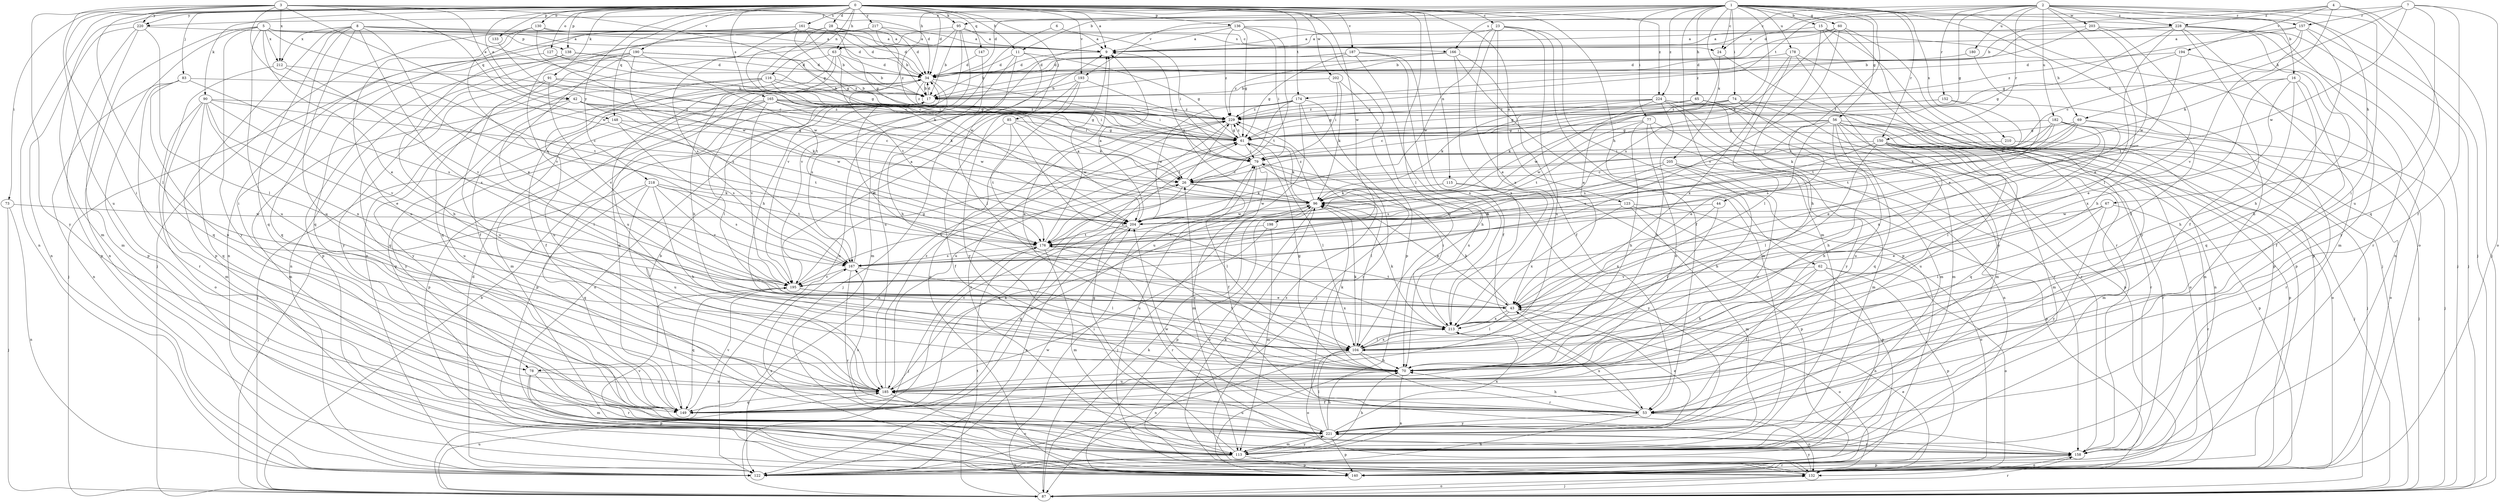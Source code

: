 strict digraph  {
0;
1;
2;
3;
4;
5;
6;
7;
8;
9;
11;
15;
16;
17;
23;
24;
26;
28;
34;
42;
43;
44;
53;
56;
60;
61;
62;
63;
65;
67;
69;
70;
73;
74;
77;
78;
79;
83;
85;
87;
90;
91;
95;
96;
104;
113;
115;
116;
122;
123;
127;
130;
132;
133;
136;
138;
140;
147;
148;
149;
150;
152;
157;
158;
161;
165;
166;
167;
174;
176;
178;
180;
182;
185;
187;
190;
193;
194;
195;
198;
202;
203;
204;
205;
210;
212;
213;
217;
218;
220;
221;
224;
228;
229;
0 -> 9  [label=a];
0 -> 11  [label=b];
0 -> 23  [label=c];
0 -> 28  [label=d];
0 -> 34  [label=d];
0 -> 42  [label=e];
0 -> 62  [label=h];
0 -> 63  [label=h];
0 -> 73  [label=i];
0 -> 83  [label=j];
0 -> 85  [label=j];
0 -> 90  [label=k];
0 -> 91  [label=k];
0 -> 95  [label=k];
0 -> 104  [label=l];
0 -> 113  [label=m];
0 -> 115  [label=n];
0 -> 116  [label=n];
0 -> 122  [label=n];
0 -> 123  [label=o];
0 -> 127  [label=o];
0 -> 130  [label=o];
0 -> 133  [label=p];
0 -> 136  [label=p];
0 -> 138  [label=p];
0 -> 147  [label=q];
0 -> 148  [label=q];
0 -> 161  [label=s];
0 -> 165  [label=s];
0 -> 174  [label=t];
0 -> 187  [label=v];
0 -> 190  [label=v];
0 -> 193  [label=v];
0 -> 198  [label=w];
0 -> 202  [label=w];
0 -> 217  [label=y];
0 -> 218  [label=y];
0 -> 220  [label=y];
0 -> 224  [label=z];
1 -> 11  [label=b];
1 -> 15  [label=b];
1 -> 24  [label=c];
1 -> 34  [label=d];
1 -> 44  [label=f];
1 -> 53  [label=f];
1 -> 56  [label=g];
1 -> 60  [label=g];
1 -> 63  [label=h];
1 -> 65  [label=h];
1 -> 74  [label=i];
1 -> 77  [label=i];
1 -> 87  [label=j];
1 -> 95  [label=k];
1 -> 96  [label=k];
1 -> 113  [label=m];
1 -> 132  [label=o];
1 -> 150  [label=r];
1 -> 178  [label=u];
1 -> 193  [label=v];
1 -> 205  [label=x];
1 -> 210  [label=x];
1 -> 220  [label=y];
1 -> 224  [label=z];
2 -> 16  [label=b];
2 -> 24  [label=c];
2 -> 34  [label=d];
2 -> 61  [label=g];
2 -> 67  [label=h];
2 -> 78  [label=i];
2 -> 104  [label=l];
2 -> 150  [label=r];
2 -> 152  [label=r];
2 -> 157  [label=r];
2 -> 174  [label=t];
2 -> 180  [label=u];
2 -> 182  [label=u];
2 -> 203  [label=w];
2 -> 228  [label=z];
3 -> 34  [label=d];
3 -> 42  [label=e];
3 -> 61  [label=g];
3 -> 78  [label=i];
3 -> 104  [label=l];
3 -> 148  [label=q];
3 -> 176  [label=t];
3 -> 185  [label=u];
3 -> 204  [label=w];
3 -> 212  [label=x];
3 -> 220  [label=y];
3 -> 221  [label=y];
3 -> 228  [label=z];
4 -> 17  [label=b];
4 -> 87  [label=j];
4 -> 96  [label=k];
4 -> 149  [label=q];
4 -> 194  [label=v];
4 -> 228  [label=z];
5 -> 24  [label=c];
5 -> 26  [label=c];
5 -> 43  [label=e];
5 -> 122  [label=n];
5 -> 138  [label=p];
5 -> 140  [label=p];
5 -> 166  [label=s];
5 -> 185  [label=u];
5 -> 212  [label=x];
5 -> 221  [label=y];
6 -> 9  [label=a];
6 -> 195  [label=v];
7 -> 53  [label=f];
7 -> 69  [label=h];
7 -> 132  [label=o];
7 -> 157  [label=r];
7 -> 166  [label=s];
7 -> 185  [label=u];
7 -> 204  [label=w];
8 -> 9  [label=a];
8 -> 26  [label=c];
8 -> 34  [label=d];
8 -> 43  [label=e];
8 -> 78  [label=i];
8 -> 140  [label=p];
8 -> 149  [label=q];
8 -> 185  [label=u];
8 -> 212  [label=x];
8 -> 213  [label=x];
9 -> 34  [label=d];
11 -> 34  [label=d];
11 -> 61  [label=g];
11 -> 104  [label=l];
11 -> 113  [label=m];
11 -> 185  [label=u];
15 -> 9  [label=a];
15 -> 69  [label=h];
15 -> 70  [label=h];
15 -> 140  [label=p];
15 -> 158  [label=r];
16 -> 17  [label=b];
16 -> 43  [label=e];
16 -> 53  [label=f];
16 -> 70  [label=h];
16 -> 149  [label=q];
16 -> 213  [label=x];
17 -> 34  [label=d];
17 -> 132  [label=o];
17 -> 140  [label=p];
17 -> 229  [label=z];
23 -> 9  [label=a];
23 -> 43  [label=e];
23 -> 53  [label=f];
23 -> 140  [label=p];
23 -> 185  [label=u];
23 -> 204  [label=w];
23 -> 213  [label=x];
24 -> 43  [label=e];
24 -> 140  [label=p];
26 -> 96  [label=k];
26 -> 104  [label=l];
26 -> 149  [label=q];
26 -> 195  [label=v];
26 -> 229  [label=z];
28 -> 9  [label=a];
28 -> 17  [label=b];
28 -> 26  [label=c];
28 -> 61  [label=g];
28 -> 96  [label=k];
28 -> 195  [label=v];
34 -> 17  [label=b];
34 -> 79  [label=i];
34 -> 104  [label=l];
34 -> 113  [label=m];
34 -> 149  [label=q];
34 -> 167  [label=s];
34 -> 229  [label=z];
42 -> 26  [label=c];
42 -> 96  [label=k];
42 -> 104  [label=l];
42 -> 113  [label=m];
42 -> 204  [label=w];
42 -> 229  [label=z];
43 -> 34  [label=d];
43 -> 96  [label=k];
43 -> 104  [label=l];
43 -> 132  [label=o];
43 -> 176  [label=t];
43 -> 213  [label=x];
44 -> 104  [label=l];
44 -> 204  [label=w];
44 -> 213  [label=x];
53 -> 26  [label=c];
53 -> 70  [label=h];
53 -> 122  [label=n];
53 -> 132  [label=o];
53 -> 213  [label=x];
53 -> 221  [label=y];
56 -> 43  [label=e];
56 -> 61  [label=g];
56 -> 70  [label=h];
56 -> 87  [label=j];
56 -> 113  [label=m];
56 -> 132  [label=o];
56 -> 140  [label=p];
56 -> 149  [label=q];
56 -> 158  [label=r];
56 -> 167  [label=s];
56 -> 176  [label=t];
56 -> 185  [label=u];
60 -> 9  [label=a];
60 -> 17  [label=b];
60 -> 87  [label=j];
60 -> 167  [label=s];
60 -> 195  [label=v];
60 -> 221  [label=y];
61 -> 79  [label=i];
61 -> 96  [label=k];
61 -> 104  [label=l];
61 -> 122  [label=n];
61 -> 229  [label=z];
62 -> 53  [label=f];
62 -> 70  [label=h];
62 -> 122  [label=n];
62 -> 132  [label=o];
62 -> 140  [label=p];
62 -> 195  [label=v];
63 -> 17  [label=b];
63 -> 34  [label=d];
63 -> 70  [label=h];
63 -> 140  [label=p];
63 -> 176  [label=t];
63 -> 185  [label=u];
65 -> 26  [label=c];
65 -> 113  [label=m];
65 -> 140  [label=p];
65 -> 229  [label=z];
67 -> 43  [label=e];
67 -> 104  [label=l];
67 -> 158  [label=r];
67 -> 204  [label=w];
67 -> 221  [label=y];
69 -> 26  [label=c];
69 -> 43  [label=e];
69 -> 61  [label=g];
69 -> 96  [label=k];
69 -> 158  [label=r];
69 -> 167  [label=s];
70 -> 9  [label=a];
70 -> 61  [label=g];
70 -> 96  [label=k];
70 -> 122  [label=n];
70 -> 176  [label=t];
70 -> 185  [label=u];
73 -> 87  [label=j];
73 -> 122  [label=n];
73 -> 204  [label=w];
74 -> 79  [label=i];
74 -> 96  [label=k];
74 -> 113  [label=m];
74 -> 122  [label=n];
74 -> 158  [label=r];
74 -> 229  [label=z];
77 -> 61  [label=g];
77 -> 70  [label=h];
77 -> 113  [label=m];
77 -> 122  [label=n];
77 -> 185  [label=u];
77 -> 204  [label=w];
78 -> 113  [label=m];
78 -> 140  [label=p];
78 -> 158  [label=r];
78 -> 185  [label=u];
79 -> 26  [label=c];
79 -> 53  [label=f];
79 -> 104  [label=l];
79 -> 113  [label=m];
79 -> 213  [label=x];
83 -> 17  [label=b];
83 -> 122  [label=n];
83 -> 158  [label=r];
83 -> 167  [label=s];
83 -> 185  [label=u];
85 -> 53  [label=f];
85 -> 61  [label=g];
85 -> 176  [label=t];
85 -> 204  [label=w];
85 -> 213  [label=x];
87 -> 17  [label=b];
87 -> 79  [label=i];
87 -> 96  [label=k];
87 -> 132  [label=o];
87 -> 158  [label=r];
87 -> 176  [label=t];
87 -> 185  [label=u];
90 -> 26  [label=c];
90 -> 43  [label=e];
90 -> 113  [label=m];
90 -> 132  [label=o];
90 -> 149  [label=q];
90 -> 195  [label=v];
90 -> 213  [label=x];
90 -> 229  [label=z];
91 -> 17  [label=b];
91 -> 96  [label=k];
91 -> 149  [label=q];
91 -> 185  [label=u];
91 -> 195  [label=v];
95 -> 9  [label=a];
95 -> 17  [label=b];
95 -> 70  [label=h];
95 -> 79  [label=i];
95 -> 122  [label=n];
95 -> 195  [label=v];
95 -> 204  [label=w];
96 -> 9  [label=a];
96 -> 43  [label=e];
96 -> 87  [label=j];
96 -> 132  [label=o];
96 -> 140  [label=p];
96 -> 204  [label=w];
96 -> 229  [label=z];
104 -> 70  [label=h];
104 -> 96  [label=k];
104 -> 122  [label=n];
104 -> 132  [label=o];
104 -> 158  [label=r];
104 -> 213  [label=x];
113 -> 61  [label=g];
113 -> 70  [label=h];
113 -> 122  [label=n];
113 -> 140  [label=p];
113 -> 195  [label=v];
113 -> 221  [label=y];
113 -> 229  [label=z];
115 -> 96  [label=k];
115 -> 140  [label=p];
115 -> 204  [label=w];
115 -> 221  [label=y];
116 -> 17  [label=b];
116 -> 53  [label=f];
116 -> 61  [label=g];
116 -> 79  [label=i];
116 -> 185  [label=u];
116 -> 221  [label=y];
122 -> 34  [label=d];
122 -> 204  [label=w];
123 -> 113  [label=m];
123 -> 132  [label=o];
123 -> 140  [label=p];
123 -> 204  [label=w];
123 -> 213  [label=x];
127 -> 34  [label=d];
127 -> 79  [label=i];
127 -> 87  [label=j];
130 -> 9  [label=a];
130 -> 34  [label=d];
130 -> 167  [label=s];
130 -> 185  [label=u];
130 -> 204  [label=w];
132 -> 43  [label=e];
132 -> 79  [label=i];
132 -> 87  [label=j];
132 -> 96  [label=k];
132 -> 221  [label=y];
132 -> 229  [label=z];
133 -> 204  [label=w];
136 -> 9  [label=a];
136 -> 61  [label=g];
136 -> 79  [label=i];
136 -> 122  [label=n];
136 -> 140  [label=p];
136 -> 176  [label=t];
136 -> 229  [label=z];
138 -> 34  [label=d];
138 -> 61  [label=g];
138 -> 70  [label=h];
138 -> 149  [label=q];
140 -> 158  [label=r];
140 -> 167  [label=s];
147 -> 34  [label=d];
147 -> 70  [label=h];
148 -> 61  [label=g];
148 -> 167  [label=s];
148 -> 176  [label=t];
148 -> 185  [label=u];
149 -> 17  [label=b];
149 -> 26  [label=c];
149 -> 195  [label=v];
150 -> 70  [label=h];
150 -> 79  [label=i];
150 -> 87  [label=j];
150 -> 104  [label=l];
150 -> 113  [label=m];
150 -> 140  [label=p];
150 -> 149  [label=q];
150 -> 158  [label=r];
150 -> 167  [label=s];
150 -> 185  [label=u];
152 -> 61  [label=g];
152 -> 113  [label=m];
152 -> 176  [label=t];
152 -> 229  [label=z];
157 -> 9  [label=a];
157 -> 26  [label=c];
157 -> 70  [label=h];
157 -> 87  [label=j];
157 -> 195  [label=v];
157 -> 229  [label=z];
158 -> 132  [label=o];
158 -> 140  [label=p];
161 -> 9  [label=a];
161 -> 17  [label=b];
161 -> 34  [label=d];
161 -> 61  [label=g];
161 -> 87  [label=j];
161 -> 149  [label=q];
161 -> 167  [label=s];
165 -> 61  [label=g];
165 -> 79  [label=i];
165 -> 87  [label=j];
165 -> 96  [label=k];
165 -> 140  [label=p];
165 -> 195  [label=v];
165 -> 204  [label=w];
165 -> 221  [label=y];
165 -> 229  [label=z];
166 -> 34  [label=d];
166 -> 53  [label=f];
166 -> 113  [label=m];
166 -> 213  [label=x];
166 -> 229  [label=z];
167 -> 9  [label=a];
167 -> 104  [label=l];
167 -> 158  [label=r];
167 -> 195  [label=v];
174 -> 87  [label=j];
174 -> 158  [label=r];
174 -> 176  [label=t];
174 -> 185  [label=u];
174 -> 195  [label=v];
174 -> 204  [label=w];
174 -> 229  [label=z];
176 -> 9  [label=a];
176 -> 87  [label=j];
176 -> 113  [label=m];
176 -> 158  [label=r];
176 -> 167  [label=s];
178 -> 34  [label=d];
178 -> 104  [label=l];
178 -> 140  [label=p];
178 -> 213  [label=x];
178 -> 221  [label=y];
180 -> 34  [label=d];
180 -> 43  [label=e];
182 -> 26  [label=c];
182 -> 61  [label=g];
182 -> 87  [label=j];
182 -> 96  [label=k];
182 -> 104  [label=l];
182 -> 132  [label=o];
182 -> 176  [label=t];
182 -> 213  [label=x];
185 -> 53  [label=f];
185 -> 96  [label=k];
185 -> 132  [label=o];
185 -> 149  [label=q];
185 -> 229  [label=z];
187 -> 17  [label=b];
187 -> 34  [label=d];
187 -> 53  [label=f];
187 -> 61  [label=g];
187 -> 70  [label=h];
187 -> 213  [label=x];
190 -> 34  [label=d];
190 -> 53  [label=f];
190 -> 122  [label=n];
190 -> 149  [label=q];
190 -> 167  [label=s];
190 -> 176  [label=t];
190 -> 221  [label=y];
190 -> 229  [label=z];
193 -> 17  [label=b];
193 -> 61  [label=g];
193 -> 87  [label=j];
193 -> 140  [label=p];
193 -> 221  [label=y];
194 -> 34  [label=d];
194 -> 61  [label=g];
194 -> 70  [label=h];
194 -> 176  [label=t];
195 -> 43  [label=e];
195 -> 61  [label=g];
195 -> 149  [label=q];
195 -> 213  [label=x];
198 -> 113  [label=m];
198 -> 176  [label=t];
198 -> 185  [label=u];
202 -> 17  [label=b];
202 -> 70  [label=h];
202 -> 79  [label=i];
202 -> 96  [label=k];
203 -> 9  [label=a];
203 -> 17  [label=b];
203 -> 70  [label=h];
203 -> 87  [label=j];
203 -> 204  [label=w];
204 -> 9  [label=a];
204 -> 122  [label=n];
204 -> 149  [label=q];
204 -> 176  [label=t];
205 -> 26  [label=c];
205 -> 70  [label=h];
205 -> 140  [label=p];
205 -> 167  [label=s];
205 -> 185  [label=u];
210 -> 79  [label=i];
210 -> 87  [label=j];
212 -> 149  [label=q];
212 -> 176  [label=t];
212 -> 195  [label=v];
213 -> 79  [label=i];
213 -> 96  [label=k];
213 -> 104  [label=l];
217 -> 9  [label=a];
217 -> 34  [label=d];
217 -> 122  [label=n];
217 -> 140  [label=p];
217 -> 229  [label=z];
218 -> 70  [label=h];
218 -> 87  [label=j];
218 -> 96  [label=k];
218 -> 149  [label=q];
218 -> 167  [label=s];
218 -> 176  [label=t];
218 -> 185  [label=u];
218 -> 195  [label=v];
220 -> 9  [label=a];
220 -> 104  [label=l];
220 -> 113  [label=m];
220 -> 122  [label=n];
220 -> 140  [label=p];
221 -> 43  [label=e];
221 -> 70  [label=h];
221 -> 104  [label=l];
221 -> 113  [label=m];
221 -> 140  [label=p];
221 -> 158  [label=r];
221 -> 167  [label=s];
221 -> 185  [label=u];
221 -> 204  [label=w];
221 -> 213  [label=x];
224 -> 61  [label=g];
224 -> 70  [label=h];
224 -> 96  [label=k];
224 -> 113  [label=m];
224 -> 132  [label=o];
224 -> 158  [label=r];
224 -> 204  [label=w];
224 -> 221  [label=y];
224 -> 229  [label=z];
228 -> 9  [label=a];
228 -> 43  [label=e];
228 -> 53  [label=f];
228 -> 61  [label=g];
228 -> 113  [label=m];
228 -> 122  [label=n];
228 -> 158  [label=r];
228 -> 221  [label=y];
228 -> 229  [label=z];
229 -> 61  [label=g];
229 -> 122  [label=n];
229 -> 185  [label=u];
}
